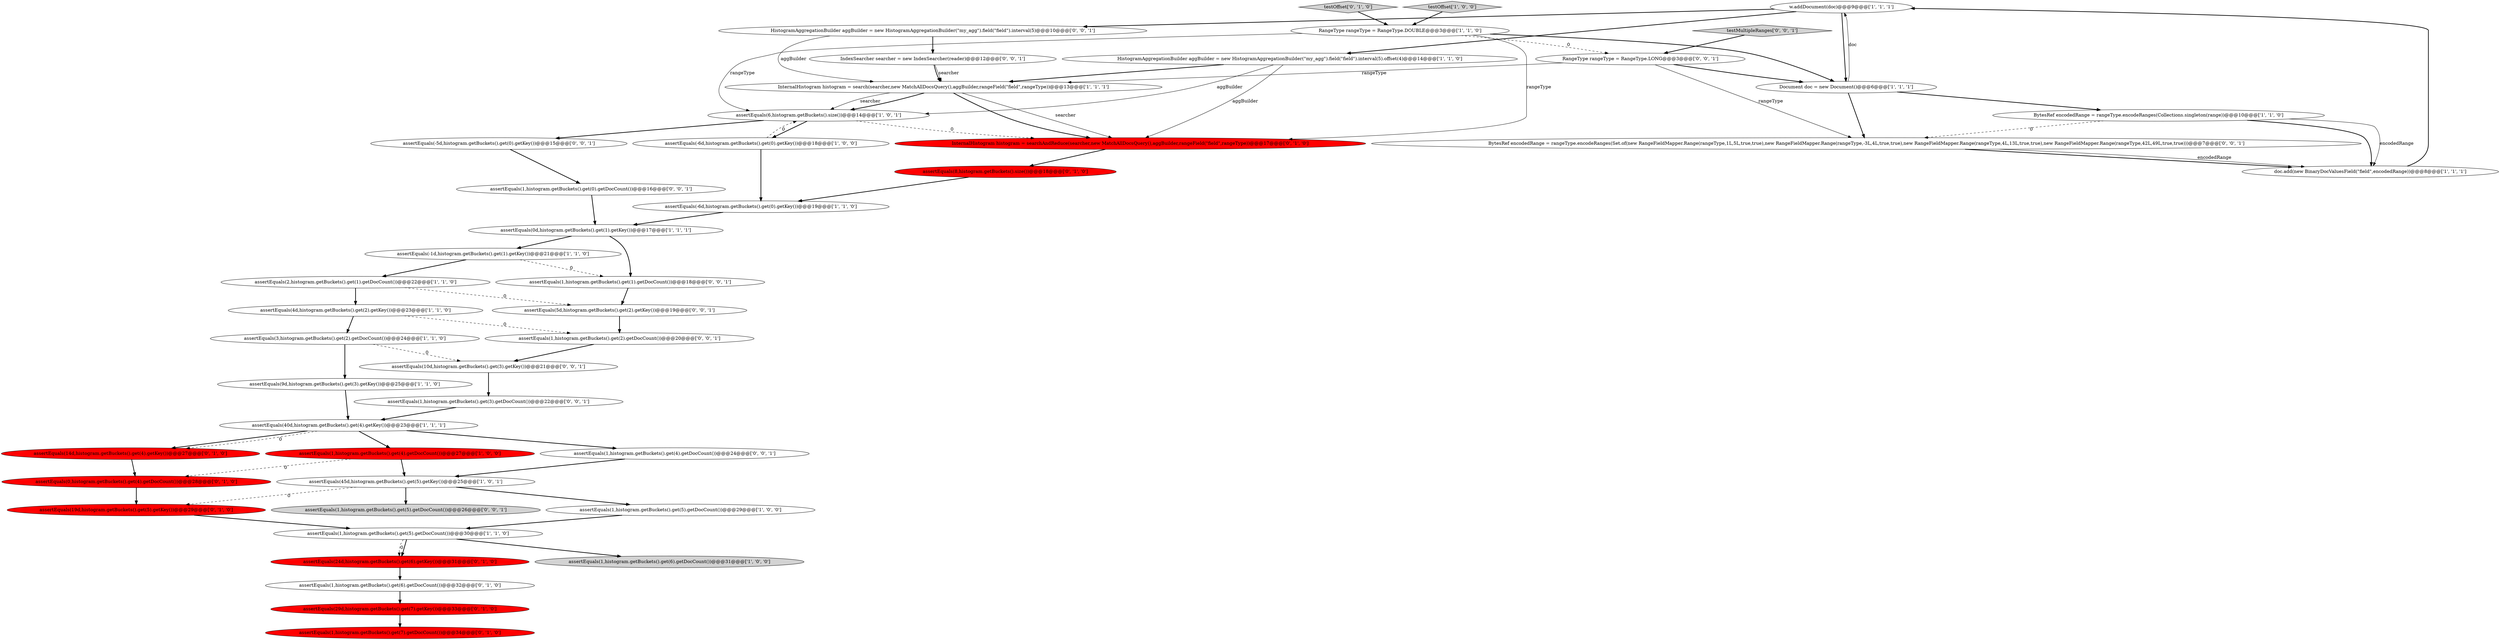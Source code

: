 digraph {
24 [style = filled, label = "assertEquals(8,histogram.getBuckets().size())@@@18@@@['0', '1', '0']", fillcolor = red, shape = ellipse image = "AAA1AAABBB2BBB"];
2 [style = filled, label = "assertEquals(0d,histogram.getBuckets().get(1).getKey())@@@17@@@['1', '1', '1']", fillcolor = white, shape = ellipse image = "AAA0AAABBB1BBB"];
9 [style = filled, label = "assertEquals(2,histogram.getBuckets().get(1).getDocCount())@@@22@@@['1', '1', '0']", fillcolor = white, shape = ellipse image = "AAA0AAABBB1BBB"];
44 [style = filled, label = "IndexSearcher searcher = new IndexSearcher(reader)@@@12@@@['0', '0', '1']", fillcolor = white, shape = ellipse image = "AAA0AAABBB3BBB"];
17 [style = filled, label = "assertEquals(9d,histogram.getBuckets().get(3).getKey())@@@25@@@['1', '1', '0']", fillcolor = white, shape = ellipse image = "AAA0AAABBB1BBB"];
13 [style = filled, label = "assertEquals(1,histogram.getBuckets().get(4).getDocCount())@@@27@@@['1', '0', '0']", fillcolor = red, shape = ellipse image = "AAA1AAABBB1BBB"];
31 [style = filled, label = "assertEquals(24d,histogram.getBuckets().get(6).getKey())@@@31@@@['0', '1', '0']", fillcolor = red, shape = ellipse image = "AAA1AAABBB2BBB"];
12 [style = filled, label = "assertEquals(6,histogram.getBuckets().size())@@@14@@@['1', '0', '1']", fillcolor = white, shape = ellipse image = "AAA0AAABBB1BBB"];
27 [style = filled, label = "assertEquals(1,histogram.getBuckets().get(7).getDocCount())@@@34@@@['0', '1', '0']", fillcolor = red, shape = ellipse image = "AAA1AAABBB2BBB"];
33 [style = filled, label = "assertEquals(1,histogram.getBuckets().get(2).getDocCount())@@@20@@@['0', '0', '1']", fillcolor = white, shape = ellipse image = "AAA0AAABBB3BBB"];
15 [style = filled, label = "assertEquals(4d,histogram.getBuckets().get(2).getKey())@@@23@@@['1', '1', '0']", fillcolor = white, shape = ellipse image = "AAA0AAABBB1BBB"];
4 [style = filled, label = "doc.add(new BinaryDocValuesField(\"field\",encodedRange))@@@8@@@['1', '1', '1']", fillcolor = white, shape = ellipse image = "AAA0AAABBB1BBB"];
18 [style = filled, label = "assertEquals(45d,histogram.getBuckets().get(5).getKey())@@@25@@@['1', '0', '1']", fillcolor = white, shape = ellipse image = "AAA0AAABBB1BBB"];
19 [style = filled, label = "InternalHistogram histogram = search(searcher,new MatchAllDocsQuery(),aggBuilder,rangeField(\"field\",rangeType))@@@13@@@['1', '1', '1']", fillcolor = white, shape = ellipse image = "AAA0AAABBB1BBB"];
28 [style = filled, label = "testOffset['0', '1', '0']", fillcolor = lightgray, shape = diamond image = "AAA0AAABBB2BBB"];
1 [style = filled, label = "assertEquals(1,histogram.getBuckets().get(6).getDocCount())@@@31@@@['1', '0', '0']", fillcolor = lightgray, shape = ellipse image = "AAA0AAABBB1BBB"];
21 [style = filled, label = "assertEquals(-1d,histogram.getBuckets().get(1).getKey())@@@21@@@['1', '1', '0']", fillcolor = white, shape = ellipse image = "AAA0AAABBB1BBB"];
37 [style = filled, label = "assertEquals(1,histogram.getBuckets().get(3).getDocCount())@@@22@@@['0', '0', '1']", fillcolor = white, shape = ellipse image = "AAA0AAABBB3BBB"];
42 [style = filled, label = "assertEquals(1,histogram.getBuckets().get(0).getDocCount())@@@16@@@['0', '0', '1']", fillcolor = white, shape = ellipse image = "AAA0AAABBB3BBB"];
32 [style = filled, label = "assertEquals(29d,histogram.getBuckets().get(7).getKey())@@@33@@@['0', '1', '0']", fillcolor = red, shape = ellipse image = "AAA1AAABBB2BBB"];
40 [style = filled, label = "testMultipleRanges['0', '0', '1']", fillcolor = lightgray, shape = diamond image = "AAA0AAABBB3BBB"];
26 [style = filled, label = "InternalHistogram histogram = searchAndReduce(searcher,new MatchAllDocsQuery(),aggBuilder,rangeField(\"field\",rangeType))@@@17@@@['0', '1', '0']", fillcolor = red, shape = ellipse image = "AAA1AAABBB2BBB"];
22 [style = filled, label = "testOffset['1', '0', '0']", fillcolor = lightgray, shape = diamond image = "AAA0AAABBB1BBB"];
3 [style = filled, label = "Document doc = new Document()@@@6@@@['1', '1', '1']", fillcolor = white, shape = ellipse image = "AAA0AAABBB1BBB"];
29 [style = filled, label = "assertEquals(0,histogram.getBuckets().get(4).getDocCount())@@@28@@@['0', '1', '0']", fillcolor = red, shape = ellipse image = "AAA1AAABBB2BBB"];
14 [style = filled, label = "w.addDocument(doc)@@@9@@@['1', '1', '1']", fillcolor = white, shape = ellipse image = "AAA0AAABBB1BBB"];
6 [style = filled, label = "assertEquals(1,histogram.getBuckets().get(5).getDocCount())@@@29@@@['1', '0', '0']", fillcolor = white, shape = ellipse image = "AAA0AAABBB1BBB"];
30 [style = filled, label = "assertEquals(14d,histogram.getBuckets().get(4).getKey())@@@27@@@['0', '1', '0']", fillcolor = red, shape = ellipse image = "AAA1AAABBB2BBB"];
8 [style = filled, label = "assertEquals(-6d,histogram.getBuckets().get(0).getKey())@@@19@@@['1', '1', '0']", fillcolor = white, shape = ellipse image = "AAA0AAABBB1BBB"];
36 [style = filled, label = "RangeType rangeType = RangeType.LONG@@@3@@@['0', '0', '1']", fillcolor = white, shape = ellipse image = "AAA0AAABBB3BBB"];
16 [style = filled, label = "assertEquals(1,histogram.getBuckets().get(5).getDocCount())@@@30@@@['1', '1', '0']", fillcolor = white, shape = ellipse image = "AAA0AAABBB1BBB"];
43 [style = filled, label = "assertEquals(10d,histogram.getBuckets().get(3).getKey())@@@21@@@['0', '0', '1']", fillcolor = white, shape = ellipse image = "AAA0AAABBB3BBB"];
23 [style = filled, label = "assertEquals(1,histogram.getBuckets().get(6).getDocCount())@@@32@@@['0', '1', '0']", fillcolor = white, shape = ellipse image = "AAA0AAABBB2BBB"];
0 [style = filled, label = "assertEquals(3,histogram.getBuckets().get(2).getDocCount())@@@24@@@['1', '1', '0']", fillcolor = white, shape = ellipse image = "AAA0AAABBB1BBB"];
11 [style = filled, label = "RangeType rangeType = RangeType.DOUBLE@@@3@@@['1', '1', '0']", fillcolor = white, shape = ellipse image = "AAA0AAABBB1BBB"];
38 [style = filled, label = "assertEquals(-5d,histogram.getBuckets().get(0).getKey())@@@15@@@['0', '0', '1']", fillcolor = white, shape = ellipse image = "AAA0AAABBB3BBB"];
7 [style = filled, label = "assertEquals(-6d,histogram.getBuckets().get(0).getKey())@@@18@@@['1', '0', '0']", fillcolor = white, shape = ellipse image = "AAA0AAABBB1BBB"];
41 [style = filled, label = "BytesRef encodedRange = rangeType.encodeRanges(Set.of(new RangeFieldMapper.Range(rangeType,1L,5L,true,true),new RangeFieldMapper.Range(rangeType,-3L,4L,true,true),new RangeFieldMapper.Range(rangeType,4L,13L,true,true),new RangeFieldMapper.Range(rangeType,42L,49L,true,true)))@@@7@@@['0', '0', '1']", fillcolor = white, shape = ellipse image = "AAA0AAABBB3BBB"];
5 [style = filled, label = "assertEquals(40d,histogram.getBuckets().get(4).getKey())@@@23@@@['1', '1', '1']", fillcolor = white, shape = ellipse image = "AAA0AAABBB1BBB"];
34 [style = filled, label = "assertEquals(1,histogram.getBuckets().get(1).getDocCount())@@@18@@@['0', '0', '1']", fillcolor = white, shape = ellipse image = "AAA0AAABBB3BBB"];
46 [style = filled, label = "assertEquals(1,histogram.getBuckets().get(5).getDocCount())@@@26@@@['0', '0', '1']", fillcolor = lightgray, shape = ellipse image = "AAA0AAABBB3BBB"];
45 [style = filled, label = "HistogramAggregationBuilder aggBuilder = new HistogramAggregationBuilder(\"my_agg\").field(\"field\").interval(5)@@@10@@@['0', '0', '1']", fillcolor = white, shape = ellipse image = "AAA0AAABBB3BBB"];
35 [style = filled, label = "assertEquals(5d,histogram.getBuckets().get(2).getKey())@@@19@@@['0', '0', '1']", fillcolor = white, shape = ellipse image = "AAA0AAABBB3BBB"];
10 [style = filled, label = "HistogramAggregationBuilder aggBuilder = new HistogramAggregationBuilder(\"my_agg\").field(\"field\").interval(5).offset(4)@@@14@@@['1', '1', '0']", fillcolor = white, shape = ellipse image = "AAA0AAABBB1BBB"];
25 [style = filled, label = "assertEquals(19d,histogram.getBuckets().get(5).getKey())@@@29@@@['0', '1', '0']", fillcolor = red, shape = ellipse image = "AAA1AAABBB2BBB"];
39 [style = filled, label = "assertEquals(1,histogram.getBuckets().get(4).getDocCount())@@@24@@@['0', '0', '1']", fillcolor = white, shape = ellipse image = "AAA0AAABBB3BBB"];
20 [style = filled, label = "BytesRef encodedRange = rangeType.encodeRanges(Collections.singleton(range))@@@10@@@['1', '1', '0']", fillcolor = white, shape = ellipse image = "AAA0AAABBB1BBB"];
14->3 [style = bold, label=""];
17->5 [style = bold, label=""];
4->14 [style = bold, label=""];
3->14 [style = solid, label="doc"];
31->23 [style = bold, label=""];
42->2 [style = bold, label=""];
21->34 [style = dashed, label="0"];
16->31 [style = dashed, label="0"];
19->12 [style = bold, label=""];
5->39 [style = bold, label=""];
11->12 [style = solid, label="rangeType"];
0->17 [style = bold, label=""];
13->29 [style = dashed, label="0"];
10->19 [style = bold, label=""];
28->11 [style = bold, label=""];
2->34 [style = bold, label=""];
44->19 [style = bold, label=""];
35->33 [style = bold, label=""];
23->32 [style = bold, label=""];
14->10 [style = bold, label=""];
29->25 [style = bold, label=""];
41->4 [style = bold, label=""];
32->27 [style = bold, label=""];
20->4 [style = solid, label="encodedRange"];
10->12 [style = solid, label="aggBuilder"];
0->43 [style = dashed, label="0"];
43->37 [style = bold, label=""];
19->26 [style = solid, label="searcher"];
36->41 [style = solid, label="rangeType"];
14->45 [style = bold, label=""];
11->26 [style = solid, label="rangeType"];
7->8 [style = bold, label=""];
26->24 [style = bold, label=""];
25->16 [style = bold, label=""];
45->44 [style = bold, label=""];
38->42 [style = bold, label=""];
30->29 [style = bold, label=""];
12->7 [style = bold, label=""];
41->4 [style = solid, label="encodedRange"];
11->36 [style = dashed, label="0"];
20->4 [style = bold, label=""];
9->35 [style = dashed, label="0"];
39->18 [style = bold, label=""];
37->5 [style = bold, label=""];
40->36 [style = bold, label=""];
12->26 [style = dashed, label="0"];
20->41 [style = dashed, label="0"];
3->20 [style = bold, label=""];
21->9 [style = bold, label=""];
12->38 [style = bold, label=""];
36->19 [style = solid, label="rangeType"];
10->26 [style = solid, label="aggBuilder"];
8->2 [style = bold, label=""];
16->1 [style = bold, label=""];
11->3 [style = bold, label=""];
18->6 [style = bold, label=""];
2->21 [style = bold, label=""];
9->15 [style = bold, label=""];
6->16 [style = bold, label=""];
19->26 [style = bold, label=""];
15->0 [style = bold, label=""];
5->13 [style = bold, label=""];
16->31 [style = bold, label=""];
3->41 [style = bold, label=""];
33->43 [style = bold, label=""];
19->12 [style = solid, label="searcher"];
44->19 [style = solid, label="searcher"];
15->33 [style = dashed, label="0"];
7->12 [style = dashed, label="0"];
18->46 [style = bold, label=""];
5->30 [style = bold, label=""];
34->35 [style = bold, label=""];
24->8 [style = bold, label=""];
22->11 [style = bold, label=""];
45->19 [style = solid, label="aggBuilder"];
18->25 [style = dashed, label="0"];
13->18 [style = bold, label=""];
5->30 [style = dashed, label="0"];
36->3 [style = bold, label=""];
}
